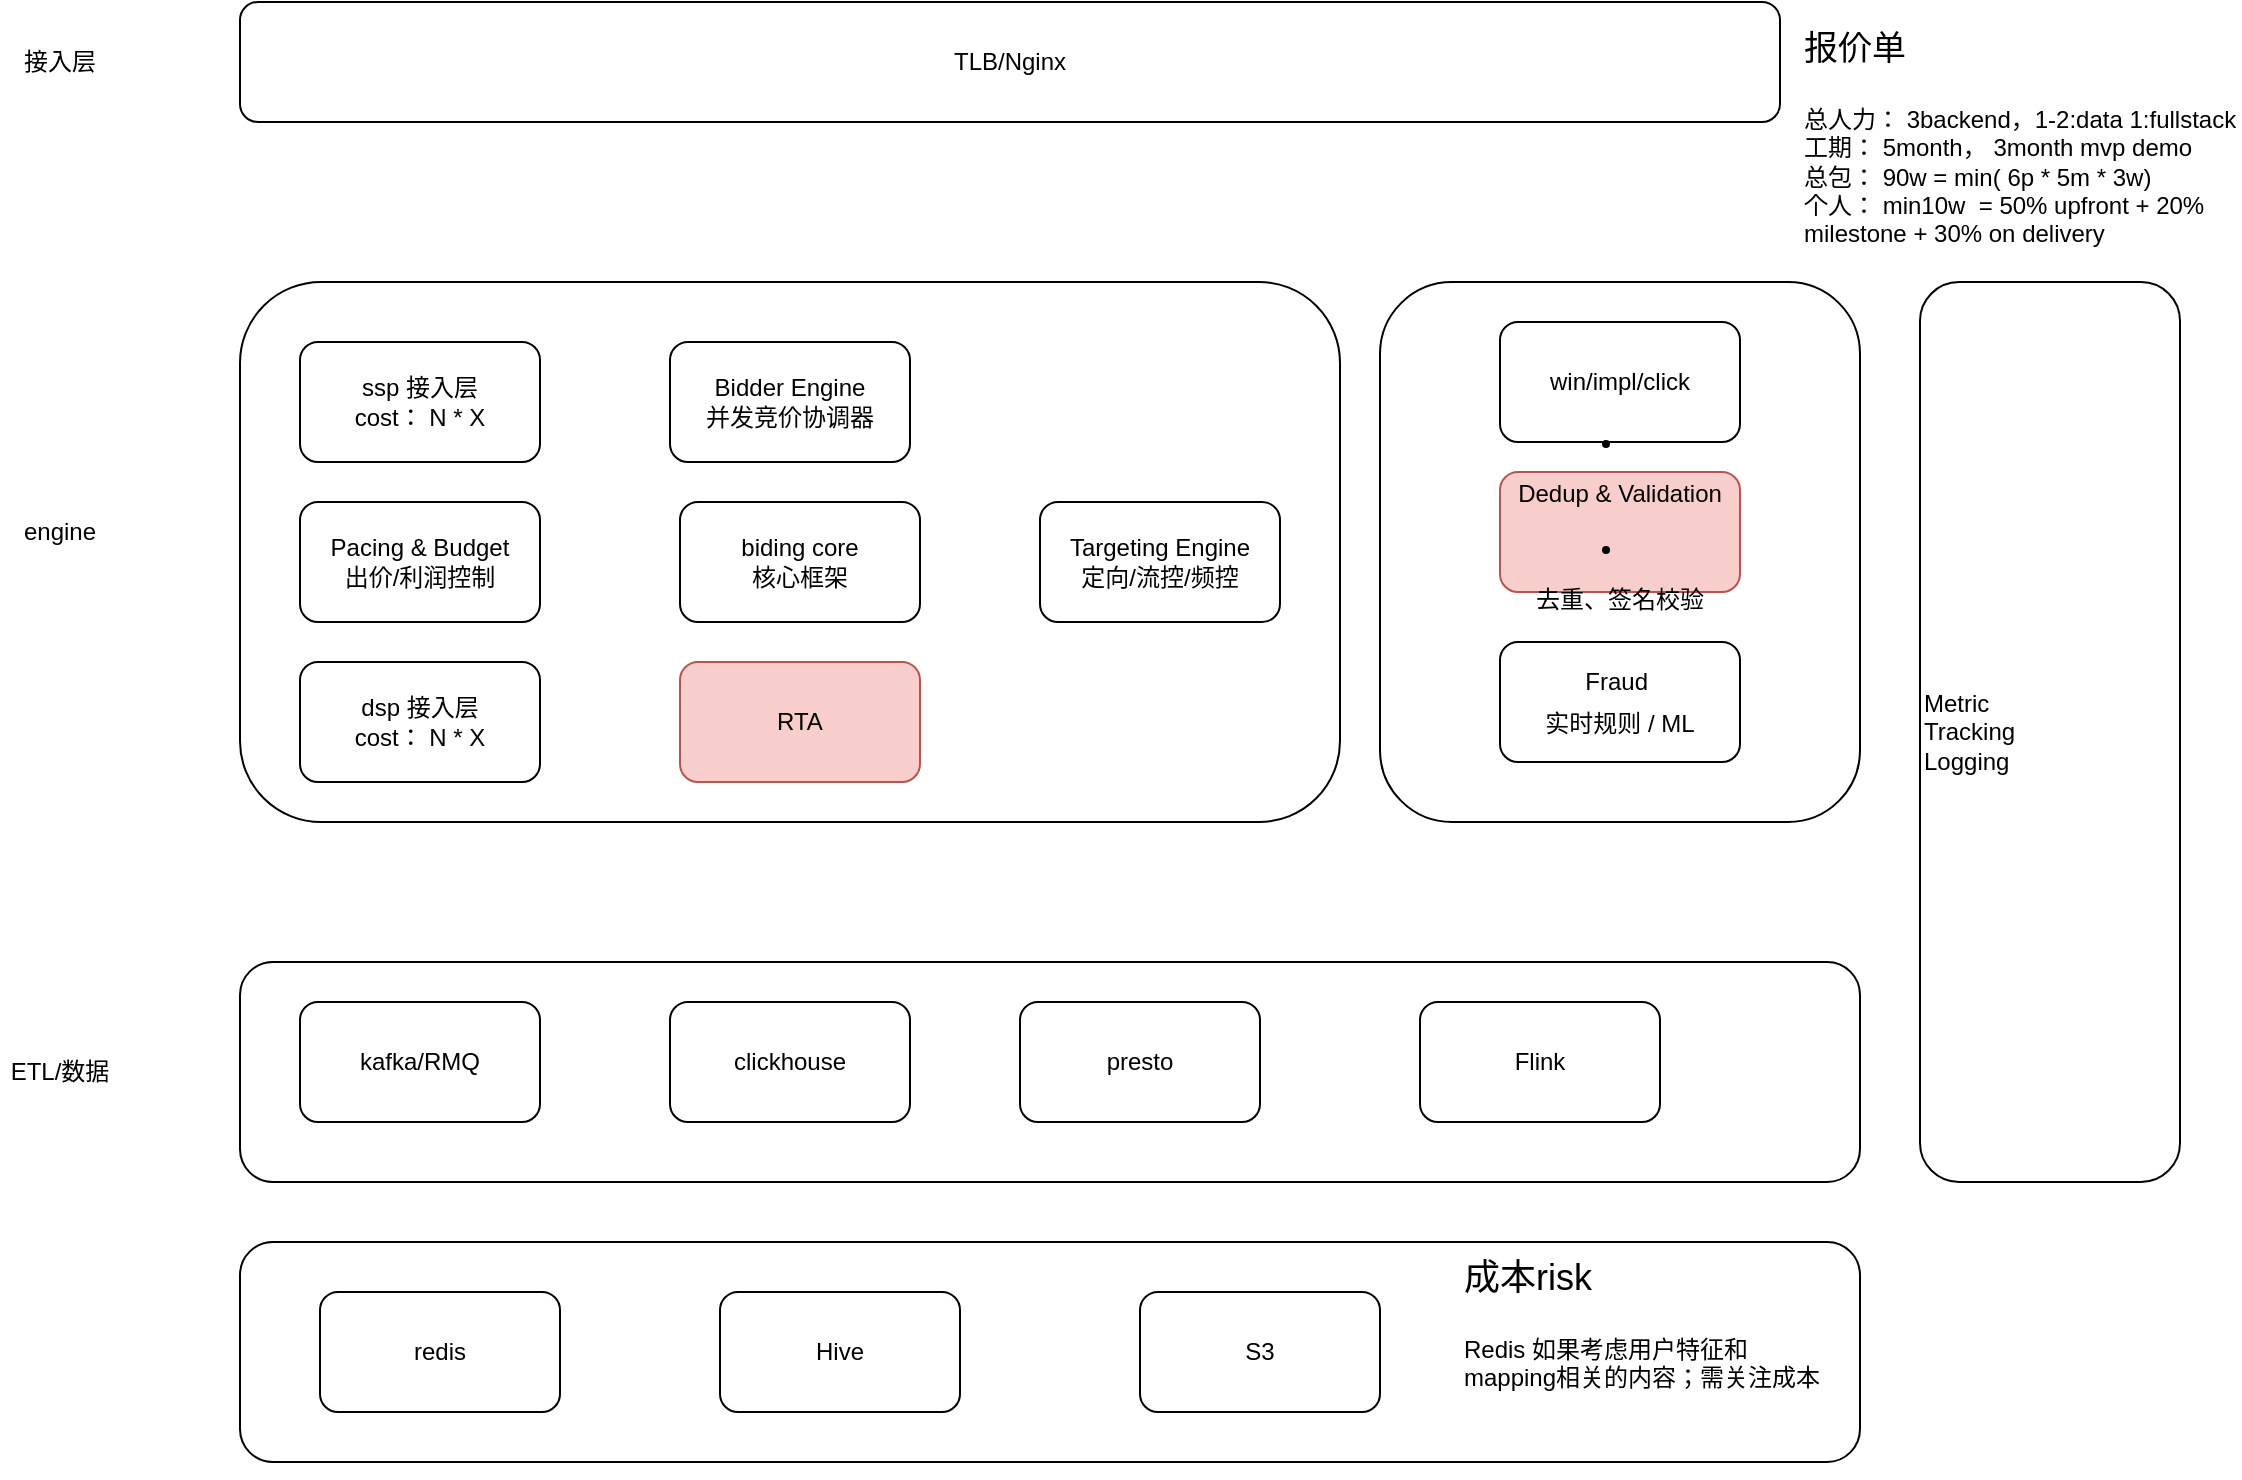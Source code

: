<mxfile version="28.2.5">
  <diagram name="Page-1" id="PFRN8-VvTQpRtUytrlTE">
    <mxGraphModel dx="1364" dy="766" grid="1" gridSize="10" guides="1" tooltips="1" connect="1" arrows="1" fold="1" page="1" pageScale="1" pageWidth="850" pageHeight="1100" math="0" shadow="0">
      <root>
        <mxCell id="0" />
        <mxCell id="1" parent="0" />
        <mxCell id="4snENz-oANfsqL80NS2b-1" value="&lt;div&gt;TLB/Nginx&lt;/div&gt;" style="rounded=1;whiteSpace=wrap;html=1;" parent="1" vertex="1">
          <mxGeometry x="160" y="100" width="770" height="60" as="geometry" />
        </mxCell>
        <mxCell id="4snENz-oANfsqL80NS2b-2" value="接入层" style="text;html=1;align=center;verticalAlign=middle;whiteSpace=wrap;rounded=0;" parent="1" vertex="1">
          <mxGeometry x="40" y="115" width="60" height="30" as="geometry" />
        </mxCell>
        <mxCell id="4snENz-oANfsqL80NS2b-3" value="engine" style="text;html=1;align=center;verticalAlign=middle;whiteSpace=wrap;rounded=0;" parent="1" vertex="1">
          <mxGeometry x="40" y="350" width="60" height="30" as="geometry" />
        </mxCell>
        <mxCell id="4snENz-oANfsqL80NS2b-4" value="" style="rounded=1;whiteSpace=wrap;html=1;" parent="1" vertex="1">
          <mxGeometry x="160" y="240" width="550" height="270" as="geometry" />
        </mxCell>
        <mxCell id="4snENz-oANfsqL80NS2b-5" value="biding core&lt;br&gt;核心框架" style="rounded=1;whiteSpace=wrap;html=1;" parent="1" vertex="1">
          <mxGeometry x="380" y="350" width="120" height="60" as="geometry" />
        </mxCell>
        <mxCell id="4snENz-oANfsqL80NS2b-6" value="ssp 接入层&lt;br&gt;cost： N * X" style="rounded=1;whiteSpace=wrap;html=1;" parent="1" vertex="1">
          <mxGeometry x="190" y="270" width="120" height="60" as="geometry" />
        </mxCell>
        <mxCell id="4snENz-oANfsqL80NS2b-7" value="Pacing &amp;amp; Budget&lt;br&gt;出价/利润控制" style="rounded=1;whiteSpace=wrap;html=1;" parent="1" vertex="1">
          <mxGeometry x="190" y="350" width="120" height="60" as="geometry" />
        </mxCell>
        <mxCell id="4snENz-oANfsqL80NS2b-8" value="Targeting Engine&lt;div&gt;定向/流控/频控&lt;/div&gt;" style="whiteSpace=wrap;html=1;rounded=1;" parent="1" vertex="1">
          <mxGeometry x="560" y="350" width="120" height="60" as="geometry" />
        </mxCell>
        <mxCell id="4snENz-oANfsqL80NS2b-11" value="dsp 接入层&lt;br&gt;cost： N * X" style="rounded=1;whiteSpace=wrap;html=1;" parent="1" vertex="1">
          <mxGeometry x="190" y="430" width="120" height="60" as="geometry" />
        </mxCell>
        <mxCell id="4snENz-oANfsqL80NS2b-12" value="Bidder Engine&lt;div&gt;并发竞价协调器&lt;/div&gt;" style="rounded=1;whiteSpace=wrap;html=1;" parent="1" vertex="1">
          <mxGeometry x="375" y="270" width="120" height="60" as="geometry" />
        </mxCell>
        <mxCell id="4snENz-oANfsqL80NS2b-13" value="RTA" style="rounded=1;whiteSpace=wrap;html=1;fillColor=#f8cecc;strokeColor=#b85450;" parent="1" vertex="1">
          <mxGeometry x="380" y="430" width="120" height="60" as="geometry" />
        </mxCell>
        <mxCell id="4snENz-oANfsqL80NS2b-14" value="" style="rounded=1;whiteSpace=wrap;html=1;" parent="1" vertex="1">
          <mxGeometry x="730" y="240" width="240" height="270" as="geometry" />
        </mxCell>
        <mxCell id="4snENz-oANfsqL80NS2b-15" value="win/impl/click" style="rounded=1;whiteSpace=wrap;html=1;" parent="1" vertex="1">
          <mxGeometry x="790" y="260" width="120" height="60" as="geometry" />
        </mxCell>
        <mxCell id="4snENz-oANfsqL80NS2b-16" value="&lt;li data-end=&quot;868&quot; data-start=&quot;830&quot;&gt;&lt;p data-end=&quot;868&quot; data-start=&quot;832&quot;&gt;Dedup &amp;amp; Validation&lt;/p&gt;&lt;/li&gt;&lt;li data-end=&quot;868&quot; data-start=&quot;830&quot;&gt;&lt;p data-end=&quot;868&quot; data-start=&quot;832&quot;&gt;&lt;span style=&quot;background-color: transparent; color: light-dark(rgb(0, 0, 0), rgb(255, 255, 255));&quot;&gt;去重、签名校验&lt;/span&gt;&lt;/p&gt;&lt;/li&gt;" style="rounded=1;whiteSpace=wrap;html=1;fillColor=#f8cecc;strokeColor=#b85450;" parent="1" vertex="1">
          <mxGeometry x="790" y="335" width="120" height="60" as="geometry" />
        </mxCell>
        <mxCell id="4snENz-oANfsqL80NS2b-17" value="" style="rounded=1;whiteSpace=wrap;html=1;" parent="1" vertex="1">
          <mxGeometry x="160" y="580" width="810" height="110" as="geometry" />
        </mxCell>
        <mxCell id="4snENz-oANfsqL80NS2b-18" value="kafka/RMQ" style="rounded=1;whiteSpace=wrap;html=1;" parent="1" vertex="1">
          <mxGeometry x="190" y="600" width="120" height="60" as="geometry" />
        </mxCell>
        <mxCell id="4snENz-oANfsqL80NS2b-20" value="&lt;div&gt;&lt;div style=&quot;line-height: 21px; white-space: pre;&quot;&gt;&lt;span style=&quot;background-color: light-dark(#ffffff, var(--ge-dark-color, #121212));&quot;&gt;&lt;font face=&quot;Helvetica&quot; style=&quot;color: rgb(0, 0, 0);&quot;&gt;Fraud &lt;br/&gt;实时规则 / ML&lt;/font&gt;&lt;/span&gt;&lt;/div&gt;&lt;/div&gt;" style="whiteSpace=wrap;html=1;rounded=1;" parent="1" vertex="1">
          <mxGeometry x="790" y="420" width="120" height="60" as="geometry" />
        </mxCell>
        <mxCell id="4snENz-oANfsqL80NS2b-23" value="clickhouse" style="rounded=1;whiteSpace=wrap;html=1;" parent="1" vertex="1">
          <mxGeometry x="375" y="600" width="120" height="60" as="geometry" />
        </mxCell>
        <mxCell id="4snENz-oANfsqL80NS2b-24" value="presto" style="rounded=1;whiteSpace=wrap;html=1;" parent="1" vertex="1">
          <mxGeometry x="550" y="600" width="120" height="60" as="geometry" />
        </mxCell>
        <mxCell id="4snENz-oANfsqL80NS2b-25" value="Metric&lt;br&gt;Tracking&lt;br&gt;Logging" style="rounded=1;html=1;whiteSpace=wrap;align=left;" parent="1" vertex="1">
          <mxGeometry x="1000" y="240" width="130" height="450" as="geometry" />
        </mxCell>
        <mxCell id="4snENz-oANfsqL80NS2b-26" value="Flink" style="rounded=1;whiteSpace=wrap;html=1;" parent="1" vertex="1">
          <mxGeometry x="750" y="600" width="120" height="60" as="geometry" />
        </mxCell>
        <mxCell id="4snENz-oANfsqL80NS2b-28" value="" style="rounded=1;whiteSpace=wrap;html=1;" parent="1" vertex="1">
          <mxGeometry x="160" y="720" width="810" height="110" as="geometry" />
        </mxCell>
        <mxCell id="4snENz-oANfsqL80NS2b-29" value="redis" style="rounded=1;whiteSpace=wrap;html=1;" parent="1" vertex="1">
          <mxGeometry x="200" y="745" width="120" height="60" as="geometry" />
        </mxCell>
        <mxCell id="4snENz-oANfsqL80NS2b-30" value="Hive" style="rounded=1;whiteSpace=wrap;html=1;" parent="1" vertex="1">
          <mxGeometry x="400" y="745" width="120" height="60" as="geometry" />
        </mxCell>
        <mxCell id="4snENz-oANfsqL80NS2b-31" value="S3" style="rounded=1;whiteSpace=wrap;html=1;" parent="1" vertex="1">
          <mxGeometry x="610" y="745" width="120" height="60" as="geometry" />
        </mxCell>
        <mxCell id="4snENz-oANfsqL80NS2b-32" value="&lt;h1 style=&quot;margin-top: 0px;&quot;&gt;&lt;font style=&quot;font-size: 18px; font-weight: normal;&quot;&gt;成本risk&lt;/font&gt;&lt;/h1&gt;&lt;p&gt;&lt;span style=&quot;background-color: transparent; color: light-dark(rgb(0, 0, 0), rgb(255, 255, 255));&quot;&gt;Redis 如果考虑用户特征和mapping相关的内容；需关注成本&lt;/span&gt;&lt;/p&gt;" style="text;html=1;whiteSpace=wrap;overflow=hidden;rounded=0;" parent="1" vertex="1">
          <mxGeometry x="770" y="715" width="190" height="120" as="geometry" />
        </mxCell>
        <mxCell id="4snENz-oANfsqL80NS2b-33" value="&lt;h1 style=&quot;margin-top: 0px;&quot;&gt;&lt;span style=&quot;font-weight: normal;&quot;&gt;&lt;font style=&quot;font-size: 17px;&quot;&gt;报价单&lt;br&gt;&lt;/font&gt;&lt;/span&gt;&lt;/h1&gt;&lt;p&gt;总人力： 3backend，1-2:data 1:fullstack&lt;br&gt;工期： 5month， 3month mvp demo&lt;br&gt;总包： 90w = min( 6p * 5m * 3w)&lt;br&gt;个人： min10w&amp;nbsp; = 5&lt;span style=&quot;background-color: transparent; color: light-dark(rgb(0, 0, 0), rgb(255, 255, 255));&quot;&gt;0% upfront + 20% milestone + 30% on delivery&lt;/span&gt;&lt;/p&gt;" style="text;html=1;whiteSpace=wrap;overflow=hidden;rounded=0;" parent="1" vertex="1">
          <mxGeometry x="940" y="100" width="220" height="130" as="geometry" />
        </mxCell>
        <mxCell id="4snENz-oANfsqL80NS2b-34" value="ETL/数据" style="text;html=1;align=center;verticalAlign=middle;whiteSpace=wrap;rounded=0;" parent="1" vertex="1">
          <mxGeometry x="40" y="620" width="60" height="30" as="geometry" />
        </mxCell>
      </root>
    </mxGraphModel>
  </diagram>
</mxfile>

